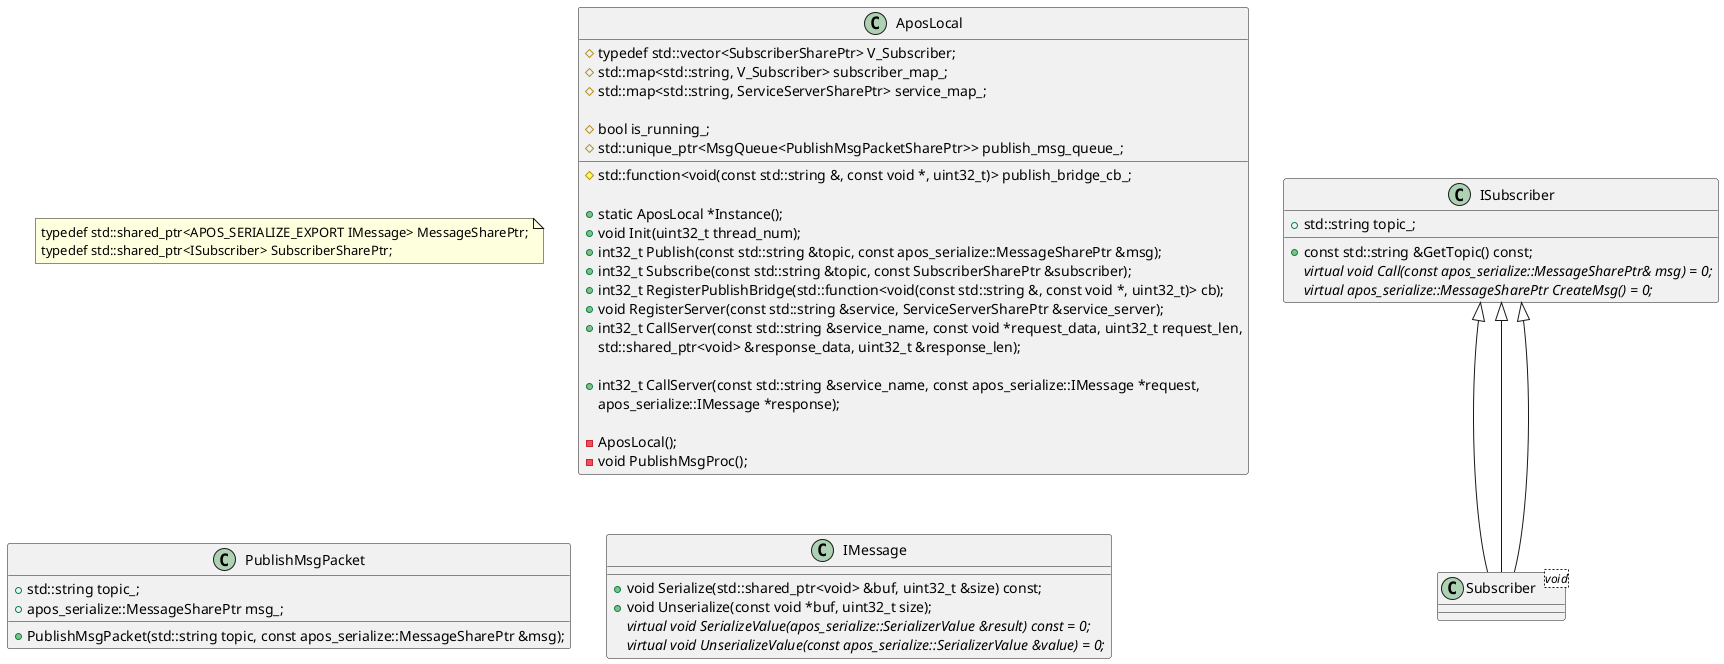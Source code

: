 @startuml
note as typedef
    typedef std::shared_ptr<APOS_SERIALIZE_EXPORT IMessage> MessageSharePtr;
    typedef std::shared_ptr<ISubscriber> SubscriberSharePtr;
end note
class AposLocal {
    #typedef std::vector<SubscriberSharePtr> V_Subscriber;
    #std::map<std::string, V_Subscriber> subscriber_map_;
    #std::map<std::string, ServiceServerSharePtr> service_map_;

    #bool is_running_;
    #std::unique_ptr<MsgQueue<PublishMsgPacketSharePtr>> publish_msg_queue_;
    #std::function<void(const std::string &, const void *, uint32_t)> publish_bridge_cb_;

    +static AposLocal *Instance();
    +void Init(uint32_t thread_num);
    +int32_t Publish(const std::string &topic, const apos_serialize::MessageSharePtr &msg);
    +int32_t Subscribe(const std::string &topic, const SubscriberSharePtr &subscriber);
    +int32_t RegisterPublishBridge(std::function<void(const std::string &, const void *, uint32_t)> cb);
    +void RegisterServer(const std::string &service, ServiceServerSharePtr &service_server);
    +int32_t CallServer(const std::string &service_name, const void *request_data, uint32_t request_len,
                       std::shared_ptr<void> &response_data, uint32_t &response_len);

    +int32_t CallServer(const std::string &service_name, const apos_serialize::IMessage *request,
                       apos_serialize::IMessage *response);

    -AposLocal();
    -void PublishMsgProc();
}

class PublishMsgPacket {
    +std::string topic_;
    +apos_serialize::MessageSharePtr msg_;

    +PublishMsgPacket(std::string topic, const apos_serialize::MessageSharePtr &msg);
}

class IMessage {
    +void Serialize(std::shared_ptr<void> &buf, uint32_t &size) const;
    +void Unserialize(const void *buf, uint32_t size);
    {abstract} virtual void SerializeValue(apos_serialize::SerializerValue &result) const = 0;
    {abstract} virtual void UnserializeValue(const apos_serialize::SerializerValue &value) = 0;
}

class ISubscriber {
    +std::string topic_;

    +const std::string &GetTopic() const;
    {abstract} virtual void Call(const apos_serialize::MessageSharePtr& msg) = 0;
    {abstract} virtual apos_serialize::MessageSharePtr CreateMsg() = 0;
}

class Subscriber extends ISubscriber {}
class Subscriber<void> extends ISubscriber {}
class Subscriber extends ISubscriber {}
@enduml